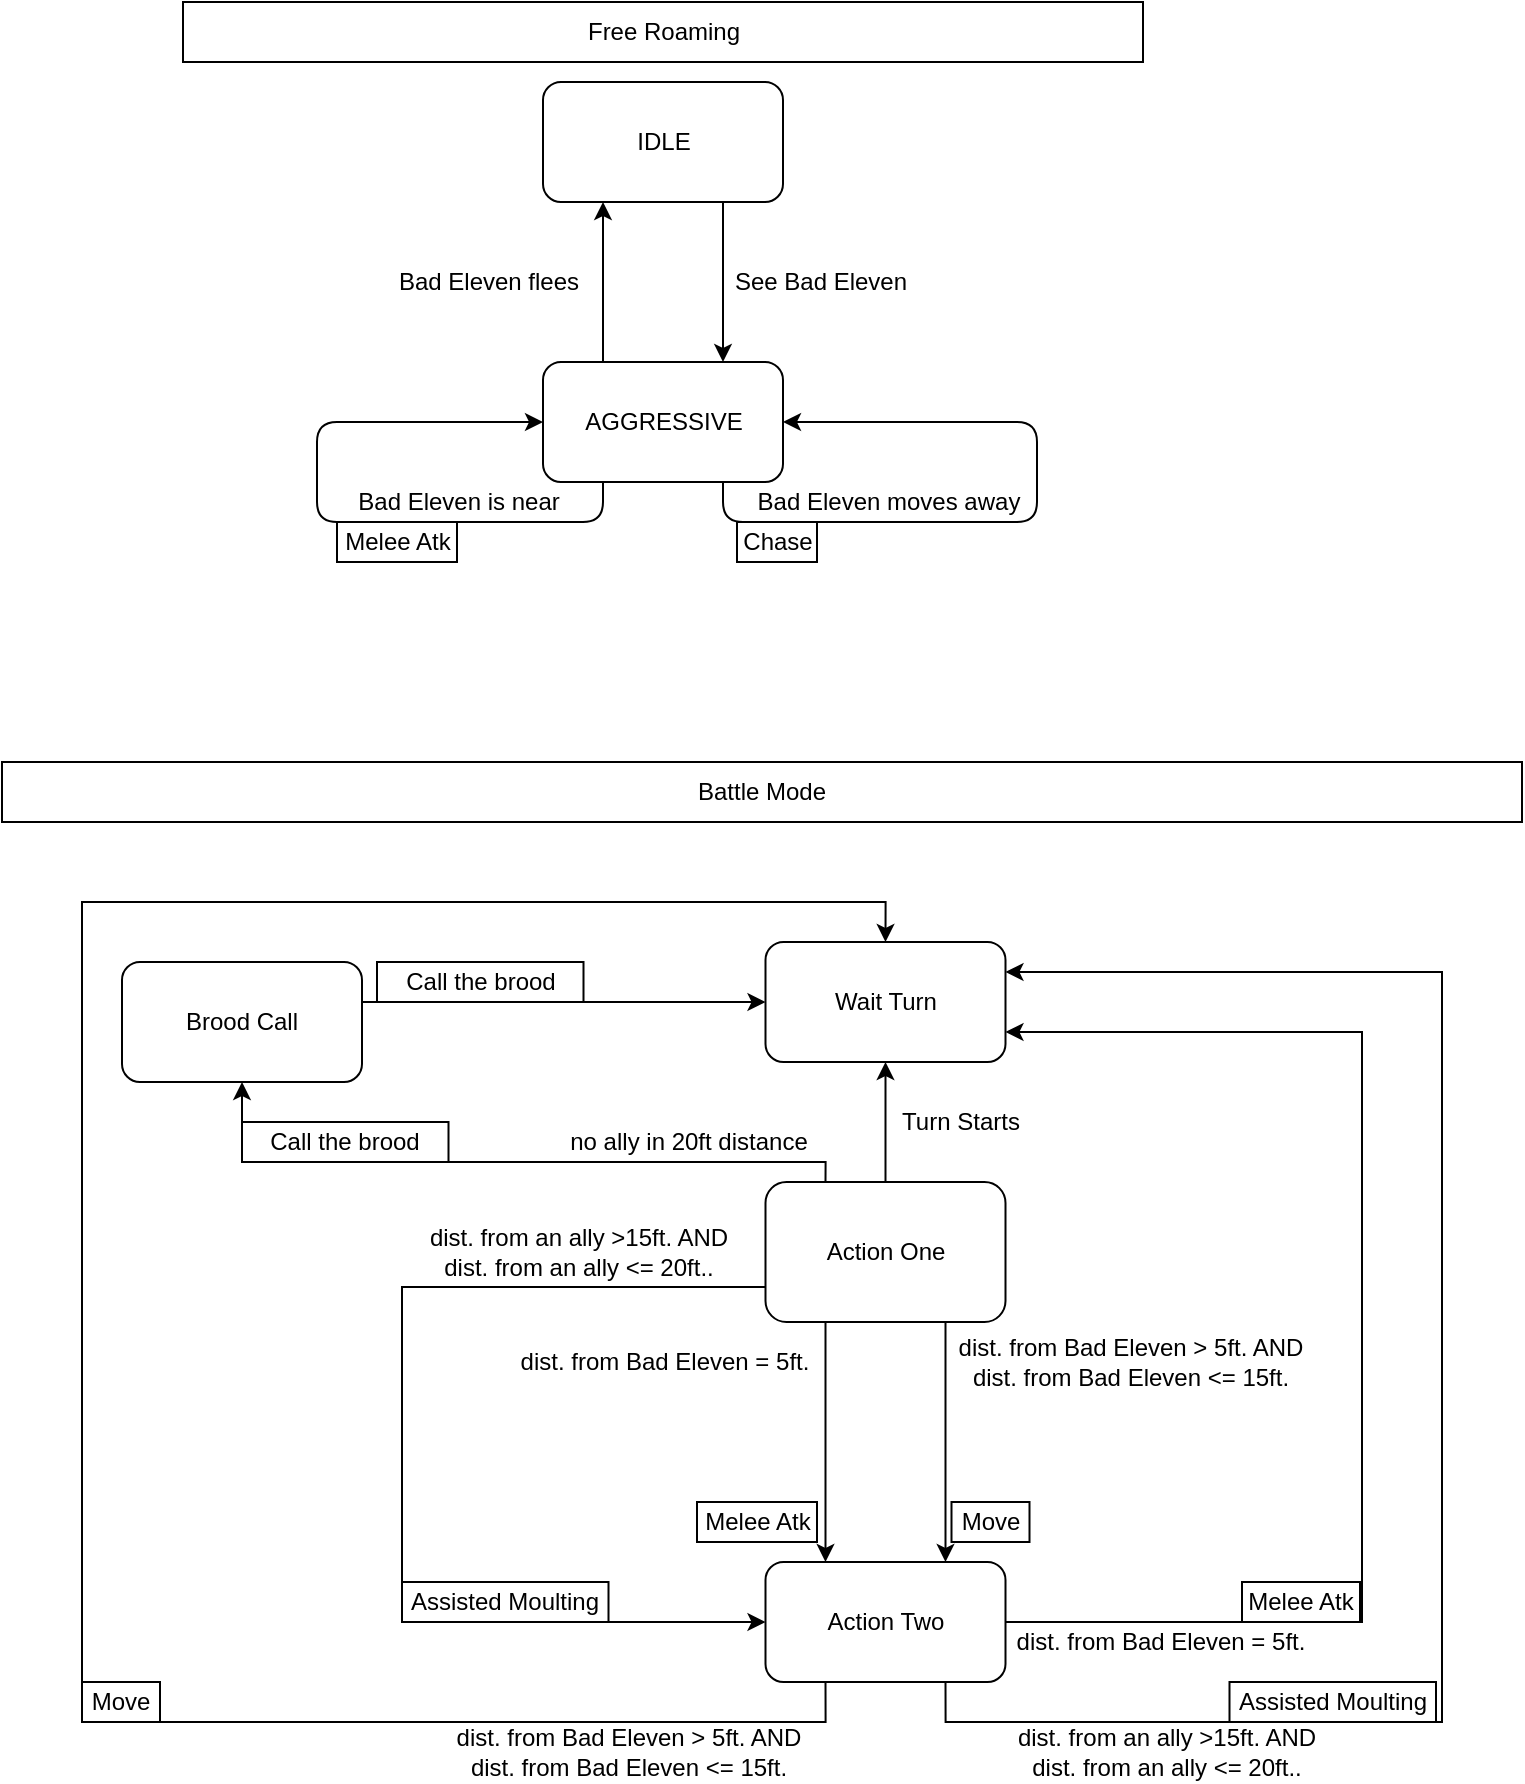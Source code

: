 <mxfile version="12.5.5"><diagram id="Zlv_XiqWlyx7ft0DZovL" name="Page-1"><mxGraphModel dx="780" dy="696" grid="1" gridSize="10" guides="1" tooltips="1" connect="1" arrows="1" fold="1" page="1" pageScale="1" pageWidth="827" pageHeight="1169" math="0" shadow="0"><root><mxCell id="0"/><mxCell id="1" parent="0"/><mxCell id="uVq_kR3ZMAJ6x4FoBAPn-3" style="edgeStyle=orthogonalEdgeStyle;rounded=0;orthogonalLoop=1;jettySize=auto;html=1;exitX=0.75;exitY=1;exitDx=0;exitDy=0;entryX=0.75;entryY=0;entryDx=0;entryDy=0;" parent="1" source="uVq_kR3ZMAJ6x4FoBAPn-1" target="uVq_kR3ZMAJ6x4FoBAPn-2" edge="1"><mxGeometry relative="1" as="geometry"/></mxCell><mxCell id="uVq_kR3ZMAJ6x4FoBAPn-1" value="IDLE" style="rounded=1;whiteSpace=wrap;html=1;" parent="1" vertex="1"><mxGeometry x="310.5" y="80" width="120" height="60" as="geometry"/></mxCell><mxCell id="uVq_kR3ZMAJ6x4FoBAPn-4" style="edgeStyle=orthogonalEdgeStyle;rounded=0;orthogonalLoop=1;jettySize=auto;html=1;exitX=0.25;exitY=0;exitDx=0;exitDy=0;entryX=0.25;entryY=1;entryDx=0;entryDy=0;" parent="1" source="uVq_kR3ZMAJ6x4FoBAPn-2" target="uVq_kR3ZMAJ6x4FoBAPn-1" edge="1"><mxGeometry relative="1" as="geometry"/></mxCell><mxCell id="uVq_kR3ZMAJ6x4FoBAPn-2" value="AGGRESSIVE" style="rounded=1;whiteSpace=wrap;html=1;" parent="1" vertex="1"><mxGeometry x="310.5" y="220" width="120" height="60" as="geometry"/></mxCell><mxCell id="uVq_kR3ZMAJ6x4FoBAPn-5" value="See Bad Eleven" style="text;html=1;align=center;verticalAlign=middle;resizable=0;points=[];autosize=1;" parent="1" vertex="1"><mxGeometry x="398.5" y="170" width="100" height="20" as="geometry"/></mxCell><mxCell id="uVq_kR3ZMAJ6x4FoBAPn-6" value="Bad Eleven flees" style="text;html=1;align=center;verticalAlign=middle;resizable=0;points=[];autosize=1;" parent="1" vertex="1"><mxGeometry x="227.5" y="170" width="110" height="20" as="geometry"/></mxCell><mxCell id="uVq_kR3ZMAJ6x4FoBAPn-8" style="edgeStyle=orthogonalEdgeStyle;orthogonalLoop=1;jettySize=auto;html=1;exitX=0.75;exitY=1;exitDx=0;exitDy=0;entryX=1;entryY=0.5;entryDx=0;entryDy=0;rounded=1;" parent="1" source="uVq_kR3ZMAJ6x4FoBAPn-2" target="uVq_kR3ZMAJ6x4FoBAPn-2" edge="1"><mxGeometry relative="1" as="geometry"><Array as="points"><mxPoint x="400.5" y="300"/><mxPoint x="557.5" y="300"/><mxPoint x="557.5" y="250"/></Array></mxGeometry></mxCell><mxCell id="uVq_kR3ZMAJ6x4FoBAPn-9" value="Bad Eleven moves away" style="text;html=1;align=center;verticalAlign=middle;resizable=0;points=[];autosize=1;" parent="1" vertex="1"><mxGeometry x="407.5" y="280" width="150" height="20" as="geometry"/></mxCell><mxCell id="uVq_kR3ZMAJ6x4FoBAPn-10" value="Chase" style="rounded=0;whiteSpace=wrap;html=1;" parent="1" vertex="1"><mxGeometry x="407.5" y="300" width="40" height="20" as="geometry"/></mxCell><mxCell id="uVq_kR3ZMAJ6x4FoBAPn-12" style="edgeStyle=orthogonalEdgeStyle;rounded=1;orthogonalLoop=1;jettySize=auto;html=1;exitX=0.25;exitY=1;exitDx=0;exitDy=0;entryX=0;entryY=0.5;entryDx=0;entryDy=0;" parent="1" source="uVq_kR3ZMAJ6x4FoBAPn-2" target="uVq_kR3ZMAJ6x4FoBAPn-2" edge="1"><mxGeometry relative="1" as="geometry"><Array as="points"><mxPoint x="340.5" y="300"/><mxPoint x="197.5" y="300"/><mxPoint x="197.5" y="250"/></Array></mxGeometry></mxCell><mxCell id="uVq_kR3ZMAJ6x4FoBAPn-13" value="Bad Eleven is near" style="text;html=1;align=center;verticalAlign=middle;resizable=0;points=[];autosize=1;" parent="1" vertex="1"><mxGeometry x="207.5" y="280" width="120" height="20" as="geometry"/></mxCell><mxCell id="uVq_kR3ZMAJ6x4FoBAPn-14" value="Melee Atk" style="rounded=0;whiteSpace=wrap;html=1;" parent="1" vertex="1"><mxGeometry x="207.5" y="300" width="60" height="20" as="geometry"/></mxCell><mxCell id="uVq_kR3ZMAJ6x4FoBAPn-15" value="Free Roaming" style="rounded=0;whiteSpace=wrap;html=1;" parent="1" vertex="1"><mxGeometry x="130.5" y="40" width="480" height="30" as="geometry"/></mxCell><mxCell id="uVq_kR3ZMAJ6x4FoBAPn-16" value="Battle Mode" style="rounded=0;whiteSpace=wrap;html=1;" parent="1" vertex="1"><mxGeometry x="40" y="420" width="760" height="30" as="geometry"/></mxCell><mxCell id="uVq_kR3ZMAJ6x4FoBAPn-70" style="edgeStyle=orthogonalEdgeStyle;rounded=0;orthogonalLoop=1;jettySize=auto;html=1;exitX=0.5;exitY=0;exitDx=0;exitDy=0;entryX=0.5;entryY=1;entryDx=0;entryDy=0;" parent="1" source="uVq_kR3ZMAJ6x4FoBAPn-17" target="uVq_kR3ZMAJ6x4FoBAPn-18" edge="1"><mxGeometry relative="1" as="geometry"/></mxCell><mxCell id="p8uCvk4igjY9sxaXOG9j-10" style="edgeStyle=orthogonalEdgeStyle;rounded=0;orthogonalLoop=1;jettySize=auto;html=1;exitX=0.75;exitY=1;exitDx=0;exitDy=0;entryX=0.75;entryY=0;entryDx=0;entryDy=0;" edge="1" parent="1" source="uVq_kR3ZMAJ6x4FoBAPn-17" target="uVq_kR3ZMAJ6x4FoBAPn-35"><mxGeometry relative="1" as="geometry"/></mxCell><mxCell id="p8uCvk4igjY9sxaXOG9j-11" style="edgeStyle=orthogonalEdgeStyle;rounded=0;orthogonalLoop=1;jettySize=auto;html=1;exitX=0.25;exitY=1;exitDx=0;exitDy=0;entryX=0.25;entryY=0;entryDx=0;entryDy=0;" edge="1" parent="1" source="uVq_kR3ZMAJ6x4FoBAPn-17" target="uVq_kR3ZMAJ6x4FoBAPn-35"><mxGeometry relative="1" as="geometry"/></mxCell><mxCell id="p8uCvk4igjY9sxaXOG9j-13" style="edgeStyle=orthogonalEdgeStyle;rounded=0;orthogonalLoop=1;jettySize=auto;html=1;exitX=0;exitY=0.75;exitDx=0;exitDy=0;entryX=0;entryY=0.5;entryDx=0;entryDy=0;" edge="1" parent="1" source="uVq_kR3ZMAJ6x4FoBAPn-17" target="uVq_kR3ZMAJ6x4FoBAPn-35"><mxGeometry relative="1" as="geometry"><Array as="points"><mxPoint x="240" y="683"/><mxPoint x="240" y="850"/></Array></mxGeometry></mxCell><mxCell id="p8uCvk4igjY9sxaXOG9j-14" style="edgeStyle=orthogonalEdgeStyle;rounded=0;orthogonalLoop=1;jettySize=auto;html=1;exitX=0.25;exitY=0;exitDx=0;exitDy=0;entryX=0.5;entryY=1;entryDx=0;entryDy=0;" edge="1" parent="1" source="uVq_kR3ZMAJ6x4FoBAPn-17" target="p8uCvk4igjY9sxaXOG9j-7"><mxGeometry relative="1" as="geometry"><Array as="points"><mxPoint x="452" y="620"/><mxPoint x="160" y="620"/></Array></mxGeometry></mxCell><mxCell id="uVq_kR3ZMAJ6x4FoBAPn-17" value="Action One" style="rounded=1;whiteSpace=wrap;html=1;" parent="1" vertex="1"><mxGeometry x="421.75" y="630" width="120" height="70" as="geometry"/></mxCell><mxCell id="uVq_kR3ZMAJ6x4FoBAPn-18" value="Wait Turn" style="rounded=1;whiteSpace=wrap;html=1;" parent="1" vertex="1"><mxGeometry x="421.75" y="510" width="120" height="60" as="geometry"/></mxCell><mxCell id="uVq_kR3ZMAJ6x4FoBAPn-20" value="Turn Starts" style="text;html=1;align=center;verticalAlign=middle;resizable=0;points=[];autosize=1;" parent="1" vertex="1"><mxGeometry x="483.75" y="590" width="70" height="20" as="geometry"/></mxCell><mxCell id="uVq_kR3ZMAJ6x4FoBAPn-29" value="dist. from Bad Eleven = 5ft." style="text;html=1;align=center;verticalAlign=middle;resizable=0;points=[];autosize=1;" parent="1" vertex="1"><mxGeometry x="290.5" y="710" width="160" height="20" as="geometry"/></mxCell><mxCell id="uVq_kR3ZMAJ6x4FoBAPn-30" value="Melee Atk" style="rounded=0;whiteSpace=wrap;html=1;" parent="1" vertex="1"><mxGeometry x="387.5" y="790" width="60" height="20" as="geometry"/></mxCell><mxCell id="uVq_kR3ZMAJ6x4FoBAPn-32" value="Move" style="rounded=0;whiteSpace=wrap;html=1;" parent="1" vertex="1"><mxGeometry x="80" y="880" width="39" height="20" as="geometry"/></mxCell><mxCell id="p8uCvk4igjY9sxaXOG9j-6" style="edgeStyle=orthogonalEdgeStyle;rounded=0;orthogonalLoop=1;jettySize=auto;html=1;exitX=0.25;exitY=1;exitDx=0;exitDy=0;entryX=0.5;entryY=0;entryDx=0;entryDy=0;" edge="1" parent="1" source="uVq_kR3ZMAJ6x4FoBAPn-35" target="uVq_kR3ZMAJ6x4FoBAPn-18"><mxGeometry relative="1" as="geometry"><Array as="points"><mxPoint x="452" y="900"/><mxPoint x="80" y="900"/><mxPoint x="80" y="490"/><mxPoint x="482" y="490"/></Array></mxGeometry></mxCell><mxCell id="p8uCvk4igjY9sxaXOG9j-18" style="edgeStyle=orthogonalEdgeStyle;rounded=0;orthogonalLoop=1;jettySize=auto;html=1;exitX=1;exitY=0.5;exitDx=0;exitDy=0;entryX=1;entryY=0.75;entryDx=0;entryDy=0;" edge="1" parent="1" source="uVq_kR3ZMAJ6x4FoBAPn-35" target="uVq_kR3ZMAJ6x4FoBAPn-18"><mxGeometry relative="1" as="geometry"><Array as="points"><mxPoint x="720" y="850"/><mxPoint x="720" y="555"/></Array></mxGeometry></mxCell><mxCell id="p8uCvk4igjY9sxaXOG9j-19" style="edgeStyle=orthogonalEdgeStyle;rounded=0;orthogonalLoop=1;jettySize=auto;html=1;exitX=0.75;exitY=1;exitDx=0;exitDy=0;entryX=1;entryY=0.25;entryDx=0;entryDy=0;" edge="1" parent="1" source="uVq_kR3ZMAJ6x4FoBAPn-35" target="uVq_kR3ZMAJ6x4FoBAPn-18"><mxGeometry relative="1" as="geometry"><Array as="points"><mxPoint x="512" y="900"/><mxPoint x="760" y="900"/><mxPoint x="760" y="525"/></Array></mxGeometry></mxCell><mxCell id="uVq_kR3ZMAJ6x4FoBAPn-35" value="Action Two" style="rounded=1;whiteSpace=wrap;html=1;" parent="1" vertex="1"><mxGeometry x="421.75" y="820" width="120" height="60" as="geometry"/></mxCell><mxCell id="uVq_kR3ZMAJ6x4FoBAPn-40" value="dist. from Bad Eleven = 5ft." style="text;html=1;align=center;verticalAlign=middle;resizable=0;points=[];autosize=1;" parent="1" vertex="1"><mxGeometry x="539" y="850" width="160" height="20" as="geometry"/></mxCell><mxCell id="uVq_kR3ZMAJ6x4FoBAPn-43" value="Melee Atk" style="rounded=0;whiteSpace=wrap;html=1;" parent="1" vertex="1"><mxGeometry x="660" y="830" width="59" height="20" as="geometry"/></mxCell><mxCell id="uVq_kR3ZMAJ6x4FoBAPn-46" value="dist. from Bad Eleven &amp;gt; 5ft. AND&lt;br&gt;dist. from Bad Eleven &amp;lt;= 15ft." style="text;html=1;align=center;verticalAlign=middle;resizable=0;points=[];autosize=1;" parent="1" vertex="1"><mxGeometry x="257.5" y="900" width="190" height="30" as="geometry"/></mxCell><mxCell id="uVq_kR3ZMAJ6x4FoBAPn-66" value="dist. from Bad Eleven &amp;gt; 5ft. AND&lt;br&gt;dist. from Bad Eleven &amp;lt;= 15ft." style="text;html=1;align=center;verticalAlign=middle;resizable=0;points=[];autosize=1;" parent="1" vertex="1"><mxGeometry x="509" y="705" width="190" height="30" as="geometry"/></mxCell><mxCell id="uVq_kR3ZMAJ6x4FoBAPn-67" value="Move" style="rounded=0;whiteSpace=wrap;html=1;" parent="1" vertex="1"><mxGeometry x="514.75" y="790" width="39" height="20" as="geometry"/></mxCell><mxCell id="05UnuAEKNLTuNHi0Si-k-2" value="Call the brood" style="rounded=0;whiteSpace=wrap;html=1;" parent="1" vertex="1"><mxGeometry x="160" y="600" width="103.25" height="20" as="geometry"/></mxCell><mxCell id="05UnuAEKNLTuNHi0Si-k-3" value="no ally in 20ft distance" style="text;html=1;align=center;verticalAlign=middle;resizable=0;points=[];autosize=1;" parent="1" vertex="1"><mxGeometry x="317.5" y="600" width="130" height="20" as="geometry"/></mxCell><mxCell id="05UnuAEKNLTuNHi0Si-k-21" value="Assisted Moulting" style="rounded=0;whiteSpace=wrap;html=1;" parent="1" vertex="1"><mxGeometry x="240" y="830" width="103.25" height="20" as="geometry"/></mxCell><mxCell id="05UnuAEKNLTuNHi0Si-k-23" value="dist. from an ally &amp;gt;15ft. AND&lt;br&gt;dist. from an ally &amp;lt;= 20ft.." style="text;html=1;align=center;verticalAlign=middle;resizable=0;points=[];autosize=1;" parent="1" vertex="1"><mxGeometry x="541.75" y="900" width="160" height="30" as="geometry"/></mxCell><mxCell id="05UnuAEKNLTuNHi0Si-k-25" value="Assisted Moulting" style="rounded=0;whiteSpace=wrap;html=1;" parent="1" vertex="1"><mxGeometry x="653.75" y="880" width="103.25" height="20" as="geometry"/></mxCell><mxCell id="p8uCvk4igjY9sxaXOG9j-3" value="dist. from an ally &amp;gt;15ft. AND&lt;br&gt;dist. from an ally &amp;lt;= 20ft.." style="text;html=1;align=center;verticalAlign=middle;resizable=0;points=[];autosize=1;" vertex="1" parent="1"><mxGeometry x="247.5" y="650" width="160" height="30" as="geometry"/></mxCell><mxCell id="p8uCvk4igjY9sxaXOG9j-15" style="edgeStyle=orthogonalEdgeStyle;rounded=0;orthogonalLoop=1;jettySize=auto;html=1;exitX=1;exitY=0.5;exitDx=0;exitDy=0;entryX=0;entryY=0.5;entryDx=0;entryDy=0;" edge="1" parent="1" source="p8uCvk4igjY9sxaXOG9j-7" target="uVq_kR3ZMAJ6x4FoBAPn-18"><mxGeometry relative="1" as="geometry"><Array as="points"><mxPoint x="220" y="540"/></Array></mxGeometry></mxCell><mxCell id="p8uCvk4igjY9sxaXOG9j-7" value="Brood Call" style="rounded=1;whiteSpace=wrap;html=1;" vertex="1" parent="1"><mxGeometry x="100" y="520" width="120" height="60" as="geometry"/></mxCell><mxCell id="p8uCvk4igjY9sxaXOG9j-16" value="Call the brood" style="rounded=0;whiteSpace=wrap;html=1;" vertex="1" parent="1"><mxGeometry x="227.5" y="520" width="103.25" height="20" as="geometry"/></mxCell></root></mxGraphModel></diagram></mxfile>
